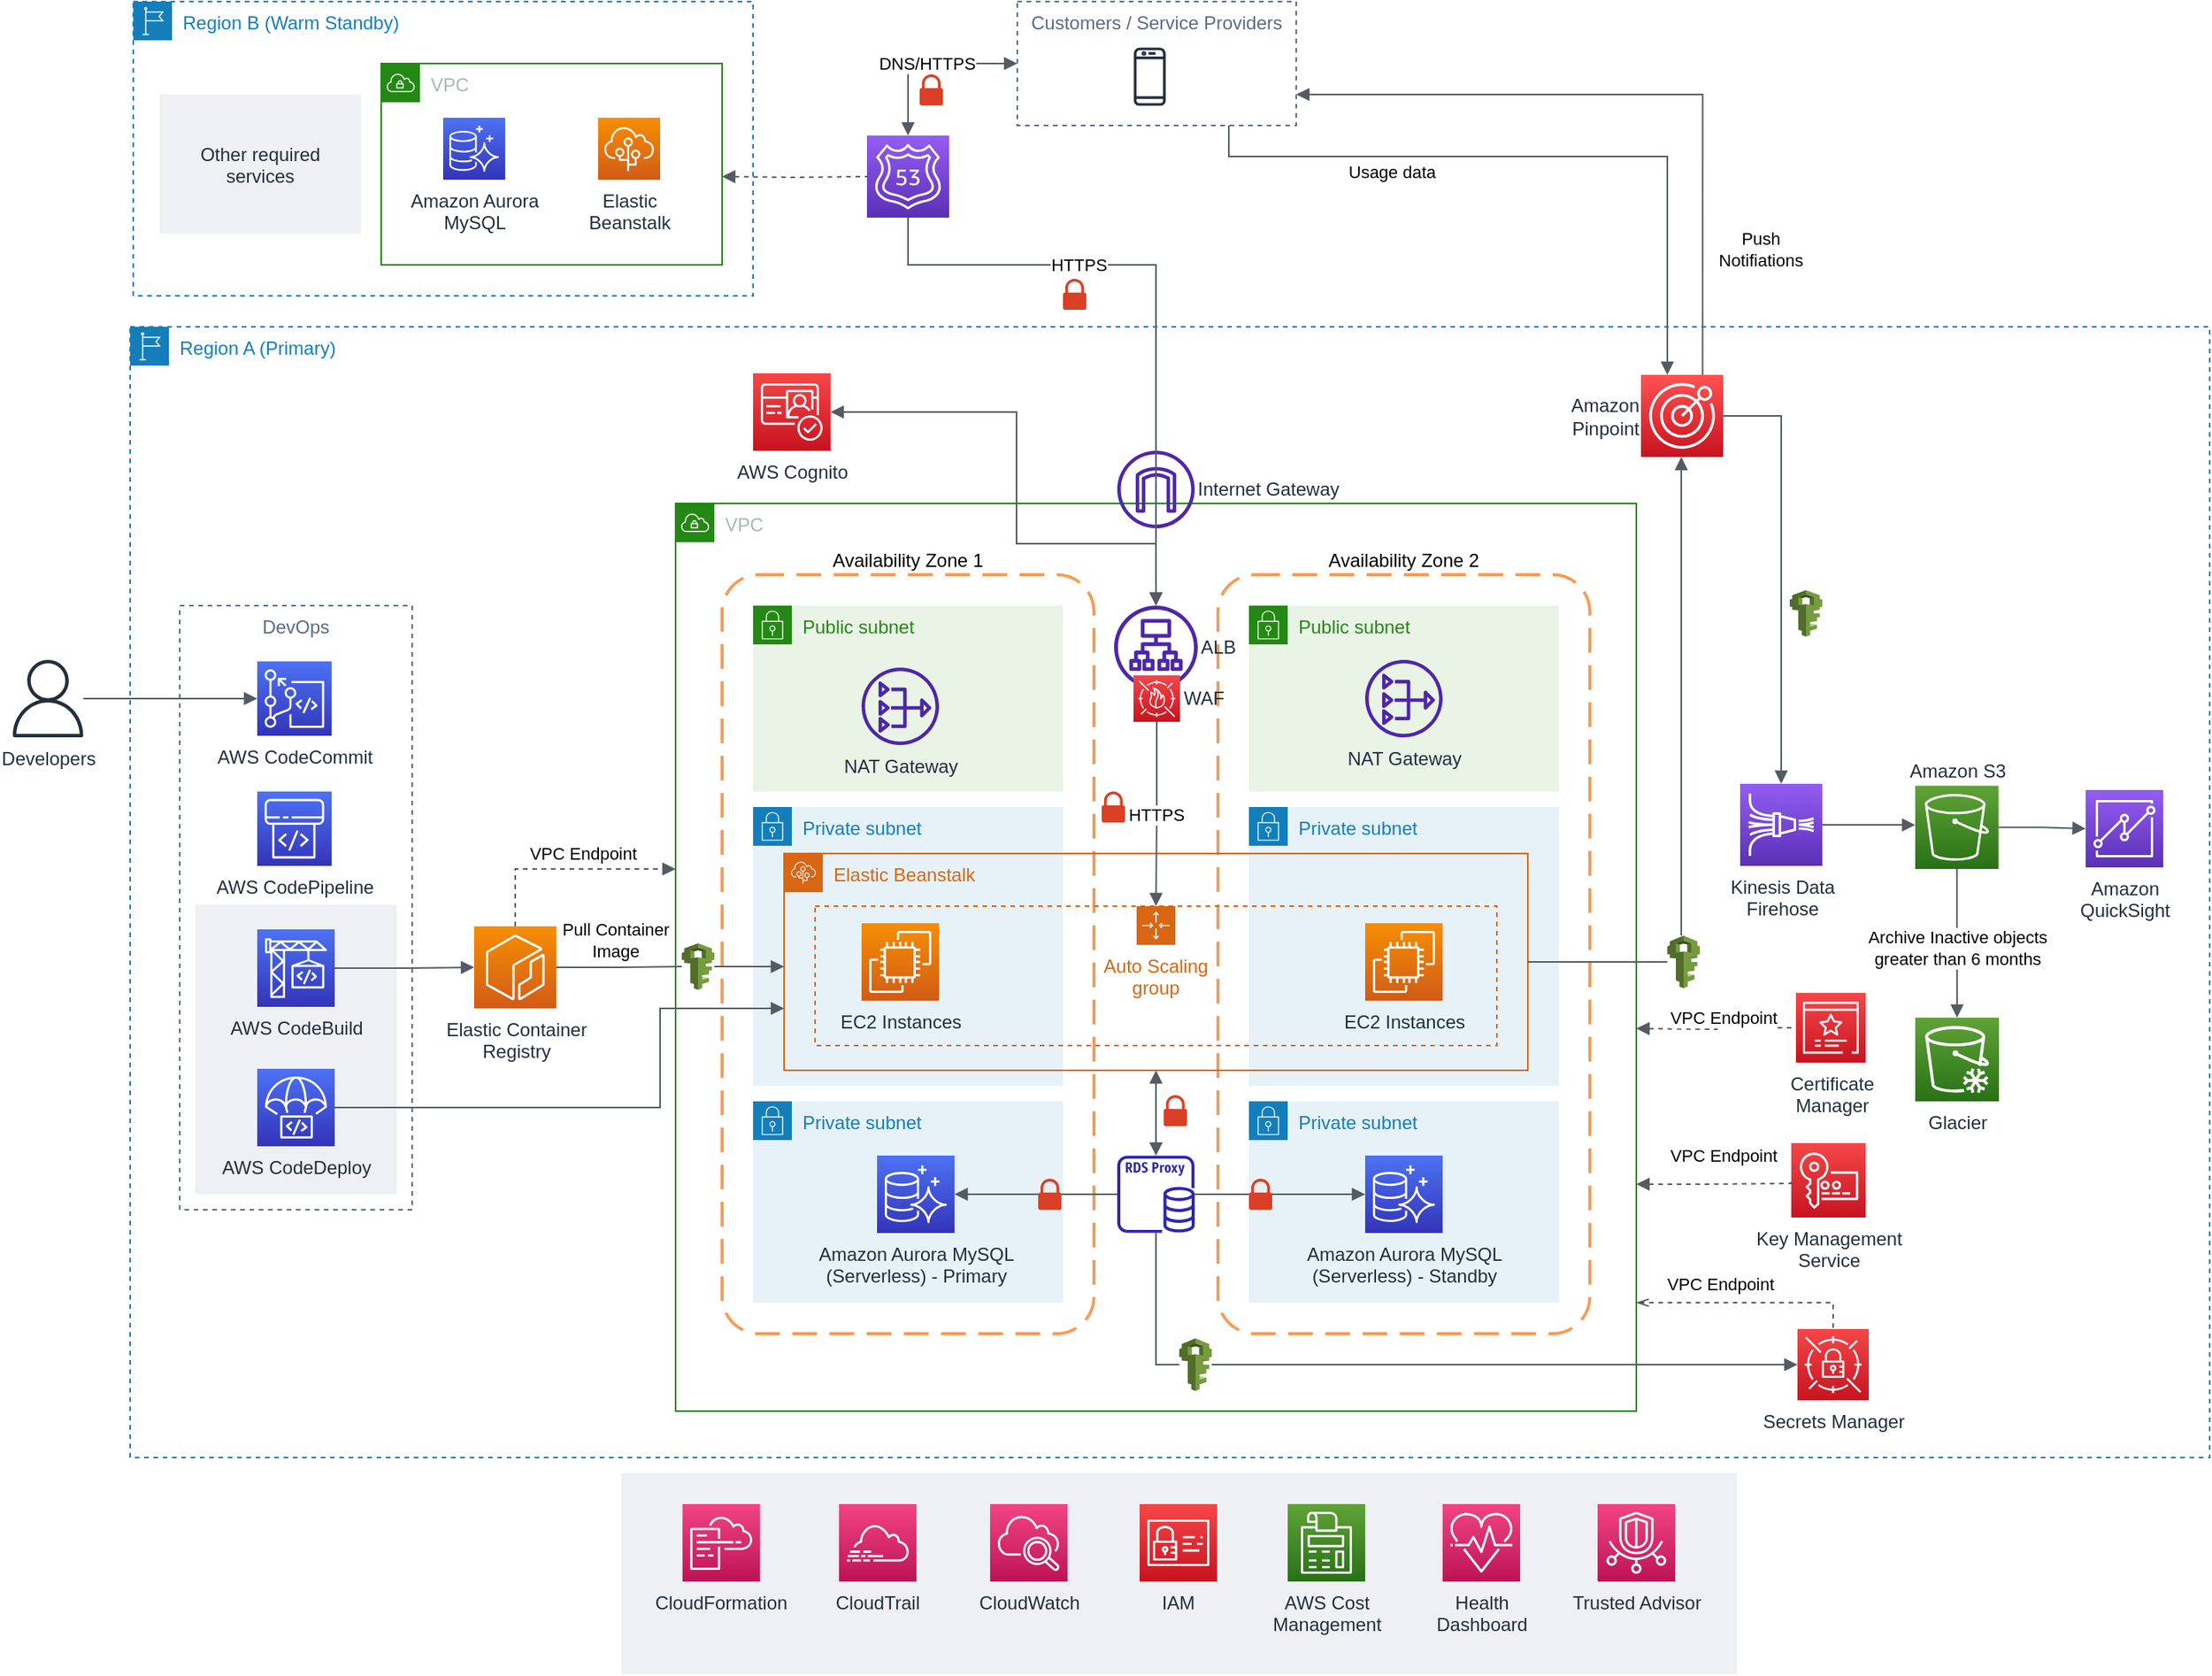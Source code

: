 <mxfile version="21.6.1" type="device" pages="2">
  <diagram id="T66xjOc-ri5lPfgRNoVJ" name="Page-1">
    <mxGraphModel dx="1701" dy="819" grid="1" gridSize="10" guides="1" tooltips="1" connect="1" arrows="1" fold="1" page="1" pageScale="1" pageWidth="850" pageHeight="1100" math="0" shadow="0">
      <root>
        <mxCell id="0" />
        <mxCell id="1" parent="0" />
        <mxCell id="wrbDPeDL_gqvLbRBTW-G-58" value="Private subnet" style="points=[[0,0],[0.25,0],[0.5,0],[0.75,0],[1,0],[1,0.25],[1,0.5],[1,0.75],[1,1],[0.75,1],[0.5,1],[0.25,1],[0,1],[0,0.75],[0,0.5],[0,0.25]];outlineConnect=0;gradientColor=none;html=1;whiteSpace=wrap;fontSize=12;fontStyle=0;container=1;pointerEvents=0;collapsible=0;recursiveResize=0;shape=mxgraph.aws4.group;grIcon=mxgraph.aws4.group_security_group;grStroke=0;strokeColor=#147EBA;fillColor=#E6F2F8;verticalAlign=top;align=left;spacingLeft=30;fontColor=#147EBA;dashed=0;" parent="1" vertex="1">
          <mxGeometry x="1000" y="760" width="200" height="130" as="geometry" />
        </mxCell>
        <mxCell id="wrbDPeDL_gqvLbRBTW-G-61" value="Amazon Aurora MySQL&lt;br&gt;(Serverless) - Primary" style="sketch=0;points=[[0,0,0],[0.25,0,0],[0.5,0,0],[0.75,0,0],[1,0,0],[0,1,0],[0.25,1,0],[0.5,1,0],[0.75,1,0],[1,1,0],[0,0.25,0],[0,0.5,0],[0,0.75,0],[1,0.25,0],[1,0.5,0],[1,0.75,0]];outlineConnect=0;fontColor=#232F3E;gradientColor=#4D72F3;gradientDirection=north;fillColor=#3334B9;strokeColor=#ffffff;dashed=0;verticalLabelPosition=bottom;verticalAlign=top;align=center;html=1;fontSize=12;fontStyle=0;aspect=fixed;shape=mxgraph.aws4.resourceIcon;resIcon=mxgraph.aws4.aurora;" parent="wrbDPeDL_gqvLbRBTW-G-58" vertex="1">
          <mxGeometry x="80" y="35" width="50" height="50" as="geometry" />
        </mxCell>
        <mxCell id="wrbDPeDL_gqvLbRBTW-G-78" value="Availability Zone 1" style="rounded=1;arcSize=10;dashed=1;strokeColor=#F59D56;fillColor=none;gradientColor=none;dashPattern=8 4;strokeWidth=2;labelPosition=center;verticalLabelPosition=top;align=center;verticalAlign=bottom;" parent="1" vertex="1">
          <mxGeometry x="980" y="420" width="240" height="490" as="geometry" />
        </mxCell>
        <mxCell id="wrbDPeDL_gqvLbRBTW-G-204" value="DevOps" style="fillColor=none;strokeColor=#5A6C86;dashed=1;verticalAlign=top;fontStyle=0;fontColor=#5A6C86;" parent="1" vertex="1">
          <mxGeometry x="630" y="440" width="150" height="390" as="geometry" />
        </mxCell>
        <mxCell id="wrbDPeDL_gqvLbRBTW-G-216" value="" style="fillColor=#EFF0F3;strokeColor=none;dashed=0;verticalAlign=top;fontStyle=0;fontColor=#232F3D;" parent="1" vertex="1">
          <mxGeometry x="640" y="633" width="130" height="187" as="geometry" />
        </mxCell>
        <mxCell id="wrbDPeDL_gqvLbRBTW-G-79" value="Availability Zone 2" style="rounded=1;arcSize=10;dashed=1;strokeColor=#F59D56;fillColor=none;gradientColor=none;dashPattern=8 4;strokeWidth=2;labelPosition=center;verticalLabelPosition=top;align=center;verticalAlign=bottom;" parent="1" vertex="1">
          <mxGeometry x="1300" y="420" width="240" height="490" as="geometry" />
        </mxCell>
        <mxCell id="wrbDPeDL_gqvLbRBTW-G-44" value="Public subnet" style="points=[[0,0],[0.25,0],[0.5,0],[0.75,0],[1,0],[1,0.25],[1,0.5],[1,0.75],[1,1],[0.75,1],[0.5,1],[0.25,1],[0,1],[0,0.75],[0,0.5],[0,0.25]];outlineConnect=0;gradientColor=none;html=1;whiteSpace=wrap;fontSize=12;fontStyle=0;container=1;pointerEvents=0;collapsible=0;recursiveResize=0;shape=mxgraph.aws4.group;grIcon=mxgraph.aws4.group_security_group;grStroke=0;strokeColor=#248814;fillColor=#E9F3E6;verticalAlign=top;align=left;spacingLeft=30;fontColor=#248814;dashed=0;" parent="1" vertex="1">
          <mxGeometry x="1000" y="440" width="200" height="120" as="geometry" />
        </mxCell>
        <mxCell id="wrbDPeDL_gqvLbRBTW-G-45" value="NAT Gateway" style="sketch=0;outlineConnect=0;fontColor=#232F3E;gradientColor=none;fillColor=#4D27AA;strokeColor=none;dashed=0;verticalLabelPosition=bottom;verticalAlign=top;align=center;html=1;fontSize=12;fontStyle=0;aspect=fixed;pointerEvents=1;shape=mxgraph.aws4.nat_gateway;" parent="wrbDPeDL_gqvLbRBTW-G-44" vertex="1">
          <mxGeometry x="70" y="40" width="50" height="50" as="geometry" />
        </mxCell>
        <mxCell id="wrbDPeDL_gqvLbRBTW-G-46" value="Public subnet" style="points=[[0,0],[0.25,0],[0.5,0],[0.75,0],[1,0],[1,0.25],[1,0.5],[1,0.75],[1,1],[0.75,1],[0.5,1],[0.25,1],[0,1],[0,0.75],[0,0.5],[0,0.25]];outlineConnect=0;gradientColor=none;html=1;whiteSpace=wrap;fontSize=12;fontStyle=0;container=1;pointerEvents=0;collapsible=0;recursiveResize=0;shape=mxgraph.aws4.group;grIcon=mxgraph.aws4.group_security_group;grStroke=0;strokeColor=#248814;fillColor=#E9F3E6;verticalAlign=top;align=left;spacingLeft=30;fontColor=#248814;dashed=0;" parent="1" vertex="1">
          <mxGeometry x="1320" y="440" width="200" height="120" as="geometry" />
        </mxCell>
        <mxCell id="wrbDPeDL_gqvLbRBTW-G-47" value="NAT Gateway" style="sketch=0;outlineConnect=0;fontColor=#232F3E;gradientColor=none;fillColor=#4D27AA;strokeColor=none;dashed=0;verticalLabelPosition=bottom;verticalAlign=top;align=center;html=1;fontSize=12;fontStyle=0;aspect=fixed;pointerEvents=1;shape=mxgraph.aws4.nat_gateway;" parent="wrbDPeDL_gqvLbRBTW-G-46" vertex="1">
          <mxGeometry x="75" y="35" width="50" height="50" as="geometry" />
        </mxCell>
        <mxCell id="wrbDPeDL_gqvLbRBTW-G-48" value="Private subnet" style="points=[[0,0],[0.25,0],[0.5,0],[0.75,0],[1,0],[1,0.25],[1,0.5],[1,0.75],[1,1],[0.75,1],[0.5,1],[0.25,1],[0,1],[0,0.75],[0,0.5],[0,0.25]];outlineConnect=0;gradientColor=none;html=1;whiteSpace=wrap;fontSize=12;fontStyle=0;container=1;pointerEvents=0;collapsible=0;recursiveResize=0;shape=mxgraph.aws4.group;grIcon=mxgraph.aws4.group_security_group;grStroke=0;strokeColor=#147EBA;fillColor=#E6F2F8;verticalAlign=top;align=left;spacingLeft=30;fontColor=#147EBA;dashed=0;" parent="1" vertex="1">
          <mxGeometry x="1000" y="570" width="200" height="180" as="geometry" />
        </mxCell>
        <mxCell id="wrbDPeDL_gqvLbRBTW-G-50" value="Private subnet" style="points=[[0,0],[0.25,0],[0.5,0],[0.75,0],[1,0],[1,0.25],[1,0.5],[1,0.75],[1,1],[0.75,1],[0.5,1],[0.25,1],[0,1],[0,0.75],[0,0.5],[0,0.25]];outlineConnect=0;gradientColor=none;html=1;whiteSpace=wrap;fontSize=12;fontStyle=0;container=1;pointerEvents=0;collapsible=0;recursiveResize=0;shape=mxgraph.aws4.group;grIcon=mxgraph.aws4.group_security_group;grStroke=0;strokeColor=#147EBA;fillColor=#E6F2F8;verticalAlign=top;align=left;spacingLeft=30;fontColor=#147EBA;dashed=0;" parent="1" vertex="1">
          <mxGeometry x="1320" y="570" width="200" height="180" as="geometry" />
        </mxCell>
        <mxCell id="wrbDPeDL_gqvLbRBTW-G-52" value="Elastic Beanstalk" style="points=[[0,0],[0.25,0],[0.5,0],[0.75,0],[1,0],[1,0.25],[1,0.5],[1,0.75],[1,1],[0.75,1],[0.5,1],[0.25,1],[0,1],[0,0.75],[0,0.5],[0,0.25]];outlineConnect=0;gradientColor=none;html=1;whiteSpace=wrap;fontSize=12;fontStyle=0;container=1;pointerEvents=0;collapsible=0;recursiveResize=0;shape=mxgraph.aws4.group;grIcon=mxgraph.aws4.group_elastic_beanstalk;strokeColor=#D86613;fillColor=none;verticalAlign=top;align=left;spacingLeft=30;fontColor=#D86613;dashed=0;" parent="1" vertex="1">
          <mxGeometry x="1020" y="600" width="480" height="140" as="geometry" />
        </mxCell>
        <mxCell id="wrbDPeDL_gqvLbRBTW-G-53" value="Auto Scaling &lt;br&gt;group" style="points=[[0,0],[0.25,0],[0.5,0],[0.75,0],[1,0],[1,0.25],[1,0.5],[1,0.75],[1,1],[0.75,1],[0.5,1],[0.25,1],[0,1],[0,0.75],[0,0.5],[0,0.25]];outlineConnect=0;gradientColor=none;html=1;whiteSpace=wrap;fontSize=12;fontStyle=0;container=1;pointerEvents=0;collapsible=0;recursiveResize=0;shape=mxgraph.aws4.groupCenter;grIcon=mxgraph.aws4.group_auto_scaling_group;grStroke=1;strokeColor=#D86613;fillColor=none;verticalAlign=top;align=center;fontColor=#D86613;dashed=1;spacingTop=25;" parent="1" vertex="1">
          <mxGeometry x="1040" y="634" width="440" height="90" as="geometry" />
        </mxCell>
        <mxCell id="wrbDPeDL_gqvLbRBTW-G-49" value="EC2 Instances" style="sketch=0;points=[[0,0,0],[0.25,0,0],[0.5,0,0],[0.75,0,0],[1,0,0],[0,1,0],[0.25,1,0],[0.5,1,0],[0.75,1,0],[1,1,0],[0,0.25,0],[0,0.5,0],[0,0.75,0],[1,0.25,0],[1,0.5,0],[1,0.75,0]];outlineConnect=0;fontColor=#232F3E;gradientColor=#F78E04;gradientDirection=north;fillColor=#D05C17;strokeColor=#ffffff;dashed=0;verticalLabelPosition=bottom;verticalAlign=top;align=center;html=1;fontSize=12;fontStyle=0;aspect=fixed;shape=mxgraph.aws4.resourceIcon;resIcon=mxgraph.aws4.ec2;" parent="wrbDPeDL_gqvLbRBTW-G-53" vertex="1">
          <mxGeometry x="30" y="11" width="50" height="50" as="geometry" />
        </mxCell>
        <mxCell id="wrbDPeDL_gqvLbRBTW-G-51" value="EC2 Instances" style="sketch=0;points=[[0,0,0],[0.25,0,0],[0.5,0,0],[0.75,0,0],[1,0,0],[0,1,0],[0.25,1,0],[0.5,1,0],[0.75,1,0],[1,1,0],[0,0.25,0],[0,0.5,0],[0,0.75,0],[1,0.25,0],[1,0.5,0],[1,0.75,0]];outlineConnect=0;fontColor=#232F3E;gradientColor=#F78E04;gradientDirection=north;fillColor=#D05C17;strokeColor=#ffffff;dashed=0;verticalLabelPosition=bottom;verticalAlign=top;align=center;html=1;fontSize=12;fontStyle=0;aspect=fixed;shape=mxgraph.aws4.resourceIcon;resIcon=mxgraph.aws4.ec2;" parent="wrbDPeDL_gqvLbRBTW-G-53" vertex="1">
          <mxGeometry x="355" y="11" width="50" height="50" as="geometry" />
        </mxCell>
        <mxCell id="wrbDPeDL_gqvLbRBTW-G-54" value="ALB" style="sketch=0;outlineConnect=0;fontColor=#232F3E;gradientColor=none;fillColor=#4D27AA;strokeColor=default;dashed=0;verticalLabelPosition=middle;verticalAlign=middle;align=left;html=1;fontSize=12;fontStyle=0;aspect=fixed;pointerEvents=1;shape=mxgraph.aws4.application_load_balancer;fillOpacity=100;labelPosition=right;" parent="1" vertex="1">
          <mxGeometry x="1233" y="440" width="54" height="54" as="geometry" />
        </mxCell>
        <mxCell id="wrbDPeDL_gqvLbRBTW-G-59" value="Private subnet" style="points=[[0,0],[0.25,0],[0.5,0],[0.75,0],[1,0],[1,0.25],[1,0.5],[1,0.75],[1,1],[0.75,1],[0.5,1],[0.25,1],[0,1],[0,0.75],[0,0.5],[0,0.25]];outlineConnect=0;gradientColor=none;html=1;whiteSpace=wrap;fontSize=12;fontStyle=0;container=1;pointerEvents=0;collapsible=0;recursiveResize=0;shape=mxgraph.aws4.group;grIcon=mxgraph.aws4.group_security_group;grStroke=0;strokeColor=#147EBA;fillColor=#E6F2F8;verticalAlign=top;align=left;spacingLeft=30;fontColor=#147EBA;dashed=0;" parent="1" vertex="1">
          <mxGeometry x="1320" y="760" width="200" height="130" as="geometry" />
        </mxCell>
        <mxCell id="wrbDPeDL_gqvLbRBTW-G-60" value="Amazon Aurora MySQL&lt;br&gt;(Serverless) - Standby" style="sketch=0;points=[[0,0,0],[0.25,0,0],[0.5,0,0],[0.75,0,0],[1,0,0],[0,1,0],[0.25,1,0],[0.5,1,0],[0.75,1,0],[1,1,0],[0,0.25,0],[0,0.5,0],[0,0.75,0],[1,0.25,0],[1,0.5,0],[1,0.75,0]];outlineConnect=0;fontColor=#232F3E;gradientColor=#4D72F3;gradientDirection=north;fillColor=#3334B9;strokeColor=#ffffff;dashed=0;verticalLabelPosition=bottom;verticalAlign=top;align=center;html=1;fontSize=12;fontStyle=0;aspect=fixed;shape=mxgraph.aws4.resourceIcon;resIcon=mxgraph.aws4.aurora;" parent="wrbDPeDL_gqvLbRBTW-G-59" vertex="1">
          <mxGeometry x="75" y="35" width="50" height="50" as="geometry" />
        </mxCell>
        <mxCell id="wrbDPeDL_gqvLbRBTW-G-63" value="" style="sketch=0;outlineConnect=0;fontColor=#232F3E;gradientColor=none;fillColor=#2E27AD;strokeColor=none;dashed=0;verticalLabelPosition=bottom;verticalAlign=top;align=center;html=1;fontSize=12;fontStyle=0;aspect=fixed;pointerEvents=1;shape=mxgraph.aws4.rds_proxy;" parent="1" vertex="1">
          <mxGeometry x="1235" y="795" width="50" height="50" as="geometry" />
        </mxCell>
        <mxCell id="wrbDPeDL_gqvLbRBTW-G-64" value="" style="edgeStyle=orthogonalEdgeStyle;html=1;endArrow=none;elbow=vertical;startArrow=none;startFill=1;strokeColor=#545B64;rounded=0;" parent="1" source="wrbDPeDL_gqvLbRBTW-G-73" target="wrbDPeDL_gqvLbRBTW-G-63" edge="1">
          <mxGeometry width="100" relative="1" as="geometry">
            <mxPoint x="1260" y="730" as="sourcePoint" />
            <mxPoint x="1230" y="820" as="targetPoint" />
          </mxGeometry>
        </mxCell>
        <mxCell id="wrbDPeDL_gqvLbRBTW-G-66" value="" style="edgeStyle=orthogonalEdgeStyle;html=1;endArrow=block;elbow=vertical;startArrow=none;endFill=1;strokeColor=#545B64;rounded=0;entryX=0;entryY=0.5;entryDx=0;entryDy=0;entryPerimeter=0;" parent="1" source="wrbDPeDL_gqvLbRBTW-G-70" target="wrbDPeDL_gqvLbRBTW-G-60" edge="1">
          <mxGeometry width="100" relative="1" as="geometry">
            <mxPoint x="1260" y="730" as="sourcePoint" />
            <mxPoint x="1360" y="730" as="targetPoint" />
          </mxGeometry>
        </mxCell>
        <mxCell id="wrbDPeDL_gqvLbRBTW-G-67" value="" style="edgeStyle=orthogonalEdgeStyle;html=1;endArrow=block;elbow=vertical;startArrow=block;startFill=1;endFill=1;strokeColor=#545B64;rounded=0;exitX=0.5;exitY=1;exitDx=0;exitDy=0;" parent="1" source="wrbDPeDL_gqvLbRBTW-G-52" target="wrbDPeDL_gqvLbRBTW-G-63" edge="1">
          <mxGeometry width="100" relative="1" as="geometry">
            <mxPoint x="1260" y="730" as="sourcePoint" />
            <mxPoint x="1360" y="730" as="targetPoint" />
          </mxGeometry>
        </mxCell>
        <mxCell id="wrbDPeDL_gqvLbRBTW-G-70" value="" style="sketch=0;pointerEvents=1;shadow=0;dashed=0;html=1;strokeColor=none;labelPosition=center;verticalLabelPosition=bottom;verticalAlign=top;outlineConnect=0;align=center;shape=mxgraph.office.security.lock_protected;fillColor=#DA4026;" parent="1" vertex="1">
          <mxGeometry x="1320" y="810" width="15" height="20" as="geometry" />
        </mxCell>
        <mxCell id="wrbDPeDL_gqvLbRBTW-G-72" value="" style="edgeStyle=orthogonalEdgeStyle;html=1;endArrow=none;elbow=vertical;startArrow=none;endFill=1;strokeColor=#545B64;rounded=0;entryX=0;entryY=0.5;entryDx=0;entryDy=0;entryPerimeter=0;" parent="1" source="wrbDPeDL_gqvLbRBTW-G-63" target="wrbDPeDL_gqvLbRBTW-G-70" edge="1">
          <mxGeometry width="100" relative="1" as="geometry">
            <mxPoint x="1285" y="820.1" as="sourcePoint" />
            <mxPoint x="1395" y="820" as="targetPoint" />
          </mxGeometry>
        </mxCell>
        <mxCell id="wrbDPeDL_gqvLbRBTW-G-73" value="" style="sketch=0;pointerEvents=1;shadow=0;dashed=0;html=1;strokeColor=none;labelPosition=center;verticalLabelPosition=bottom;verticalAlign=top;outlineConnect=0;align=center;shape=mxgraph.office.security.lock_protected;fillColor=#DA4026;" parent="1" vertex="1">
          <mxGeometry x="1184" y="810" width="15" height="20" as="geometry" />
        </mxCell>
        <mxCell id="wrbDPeDL_gqvLbRBTW-G-74" value="" style="edgeStyle=orthogonalEdgeStyle;html=1;endArrow=none;elbow=vertical;startArrow=block;startFill=1;strokeColor=#545B64;rounded=0;" parent="1" source="wrbDPeDL_gqvLbRBTW-G-61" target="wrbDPeDL_gqvLbRBTW-G-73" edge="1">
          <mxGeometry width="100" relative="1" as="geometry">
            <mxPoint x="1130" y="820" as="sourcePoint" />
            <mxPoint x="1235" y="820.1" as="targetPoint" />
          </mxGeometry>
        </mxCell>
        <mxCell id="wrbDPeDL_gqvLbRBTW-G-75" value="" style="sketch=0;pointerEvents=1;shadow=0;dashed=0;html=1;strokeColor=none;labelPosition=center;verticalLabelPosition=bottom;verticalAlign=top;outlineConnect=0;align=center;shape=mxgraph.office.security.lock_protected;fillColor=#DA4026;" parent="1" vertex="1">
          <mxGeometry x="1265" y="756" width="15" height="20" as="geometry" />
        </mxCell>
        <mxCell id="wrbDPeDL_gqvLbRBTW-G-77" value="Secrets Manager" style="sketch=0;points=[[0,0,0],[0.25,0,0],[0.5,0,0],[0.75,0,0],[1,0,0],[0,1,0],[0.25,1,0],[0.5,1,0],[0.75,1,0],[1,1,0],[0,0.25,0],[0,0.5,0],[0,0.75,0],[1,0.25,0],[1,0.5,0],[1,0.75,0]];outlineConnect=0;fontColor=#232F3E;gradientColor=#F54749;gradientDirection=north;fillColor=#C7131F;strokeColor=#ffffff;dashed=0;verticalLabelPosition=bottom;verticalAlign=top;align=center;html=1;fontSize=12;fontStyle=0;aspect=fixed;shape=mxgraph.aws4.resourceIcon;resIcon=mxgraph.aws4.secrets_manager;" parent="1" vertex="1">
          <mxGeometry x="1674" y="907" width="46" height="46" as="geometry" />
        </mxCell>
        <mxCell id="wrbDPeDL_gqvLbRBTW-G-80" value="VPC" style="points=[[0,0],[0.25,0],[0.5,0],[0.75,0],[1,0],[1,0.25],[1,0.5],[1,0.75],[1,1],[0.75,1],[0.5,1],[0.25,1],[0,1],[0,0.75],[0,0.5],[0,0.25]];outlineConnect=0;gradientColor=none;html=1;whiteSpace=wrap;fontSize=12;fontStyle=0;container=1;pointerEvents=0;collapsible=0;recursiveResize=0;shape=mxgraph.aws4.group;grIcon=mxgraph.aws4.group_vpc;strokeColor=#248814;fillColor=none;verticalAlign=top;align=left;spacingLeft=30;fontColor=#AAB7B8;dashed=0;" parent="1" vertex="1">
          <mxGeometry x="950" y="374" width="620" height="586" as="geometry" />
        </mxCell>
        <mxCell id="wrbDPeDL_gqvLbRBTW-G-201" value="WAF" style="sketch=0;points=[[0,0,0],[0.25,0,0],[0.5,0,0],[0.75,0,0],[1,0,0],[0,1,0],[0.25,1,0],[0.5,1,0],[0.75,1,0],[1,1,0],[0,0.25,0],[0,0.5,0],[0,0.75,0],[1,0.25,0],[1,0.5,0],[1,0.75,0]];outlineConnect=0;fontColor=#232F3E;gradientColor=#F54749;gradientDirection=north;fillColor=#C7131F;strokeColor=#ffffff;dashed=0;verticalLabelPosition=middle;verticalAlign=middle;align=left;html=1;fontSize=12;fontStyle=0;aspect=fixed;shape=mxgraph.aws4.resourceIcon;resIcon=mxgraph.aws4.waf;labelPosition=right;" parent="wrbDPeDL_gqvLbRBTW-G-80" vertex="1">
          <mxGeometry x="295.5" y="111" width="30" height="30" as="geometry" />
        </mxCell>
        <mxCell id="wrbDPeDL_gqvLbRBTW-G-203" value="" style="sketch=0;pointerEvents=1;shadow=0;dashed=0;html=1;strokeColor=none;labelPosition=center;verticalLabelPosition=bottom;verticalAlign=top;outlineConnect=0;align=center;shape=mxgraph.office.security.lock_protected;fillColor=#DA4026;" parent="wrbDPeDL_gqvLbRBTW-G-80" vertex="1">
          <mxGeometry x="275" y="186" width="15" height="20" as="geometry" />
        </mxCell>
        <mxCell id="wrbDPeDL_gqvLbRBTW-G-82" value="" style="edgeStyle=orthogonalEdgeStyle;html=1;endArrow=block;elbow=vertical;startArrow=none;endFill=1;strokeColor=#545B64;rounded=0;entryX=0;entryY=0.5;entryDx=0;entryDy=0;entryPerimeter=0;" parent="1" source="wrbDPeDL_gqvLbRBTW-G-83" target="wrbDPeDL_gqvLbRBTW-G-77" edge="1">
          <mxGeometry width="100" relative="1" as="geometry">
            <mxPoint x="1240" y="610" as="sourcePoint" />
            <mxPoint x="1600" y="960" as="targetPoint" />
            <Array as="points">
              <mxPoint x="1640" y="930" />
            </Array>
          </mxGeometry>
        </mxCell>
        <mxCell id="wrbDPeDL_gqvLbRBTW-G-83" value="" style="outlineConnect=0;dashed=0;verticalLabelPosition=bottom;verticalAlign=top;align=center;html=1;shape=mxgraph.aws3.iam;fillColor=#759C3E;gradientColor=none;strokeColor=default;" parent="1" vertex="1">
          <mxGeometry x="1275" y="913" width="21" height="34" as="geometry" />
        </mxCell>
        <mxCell id="wrbDPeDL_gqvLbRBTW-G-84" value="" style="edgeStyle=orthogonalEdgeStyle;html=1;endArrow=none;elbow=vertical;startArrow=none;endFill=1;strokeColor=#545B64;rounded=0;entryX=0;entryY=0.5;entryDx=0;entryDy=0;entryPerimeter=0;" parent="1" source="wrbDPeDL_gqvLbRBTW-G-63" target="wrbDPeDL_gqvLbRBTW-G-83" edge="1">
          <mxGeometry width="100" relative="1" as="geometry">
            <mxPoint x="1260" y="844.937" as="sourcePoint" />
            <mxPoint x="1660" y="920" as="targetPoint" />
            <Array as="points">
              <mxPoint x="1260" y="930" />
              <mxPoint x="1271" y="930" />
            </Array>
          </mxGeometry>
        </mxCell>
        <mxCell id="wrbDPeDL_gqvLbRBTW-G-85" value="" style="edgeStyle=orthogonalEdgeStyle;html=1;endArrow=none;elbow=vertical;startArrow=openThin;startFill=0;strokeColor=#545B64;rounded=0;entryX=0.5;entryY=0;entryDx=0;entryDy=0;entryPerimeter=0;dashed=1;" parent="1" source="wrbDPeDL_gqvLbRBTW-G-80" target="wrbDPeDL_gqvLbRBTW-G-77" edge="1">
          <mxGeometry width="100" relative="1" as="geometry">
            <mxPoint x="1330" y="780" as="sourcePoint" />
            <mxPoint x="1430" y="780" as="targetPoint" />
            <Array as="points">
              <mxPoint x="1697" y="890" />
            </Array>
          </mxGeometry>
        </mxCell>
        <mxCell id="wrbDPeDL_gqvLbRBTW-G-86" value="VPC Endpoint" style="edgeLabel;html=1;align=center;verticalAlign=middle;resizable=0;points=[];" parent="wrbDPeDL_gqvLbRBTW-G-85" vertex="1" connectable="0">
          <mxGeometry x="0.098" y="-1" relative="1" as="geometry">
            <mxPoint x="-25" y="-13" as="offset" />
          </mxGeometry>
        </mxCell>
        <mxCell id="wrbDPeDL_gqvLbRBTW-G-87" value="Internet Gateway" style="sketch=0;outlineConnect=0;fontColor=#232F3E;gradientColor=none;fillColor=#4D27AA;strokeColor=none;dashed=0;verticalLabelPosition=middle;verticalAlign=middle;align=left;html=1;fontSize=12;fontStyle=0;aspect=fixed;pointerEvents=1;shape=mxgraph.aws4.internet_gateway;labelPosition=right;" parent="1" vertex="1">
          <mxGeometry x="1235" y="340" width="50" height="50" as="geometry" />
        </mxCell>
        <mxCell id="wrbDPeDL_gqvLbRBTW-G-88" value="" style="sketch=0;points=[[0,0,0],[0.25,0,0],[0.5,0,0],[0.75,0,0],[1,0,0],[0,1,0],[0.25,1,0],[0.5,1,0],[0.75,1,0],[1,1,0],[0,0.25,0],[0,0.5,0],[0,0.75,0],[1,0.25,0],[1,0.5,0],[1,0.75,0]];outlineConnect=0;fontColor=#232F3E;gradientColor=#945DF2;gradientDirection=north;fillColor=#5A30B5;strokeColor=#ffffff;dashed=0;verticalLabelPosition=bottom;verticalAlign=top;align=center;html=1;fontSize=12;fontStyle=0;aspect=fixed;shape=mxgraph.aws4.resourceIcon;resIcon=mxgraph.aws4.route_53;" parent="1" vertex="1">
          <mxGeometry x="1073.5" y="136.5" width="53" height="53" as="geometry" />
        </mxCell>
        <mxCell id="wrbDPeDL_gqvLbRBTW-G-89" value="HTTPS" style="edgeStyle=orthogonalEdgeStyle;html=1;endArrow=none;elbow=vertical;startArrow=block;startFill=1;strokeColor=#545B64;rounded=0;entryX=0.5;entryY=1;entryDx=0;entryDy=0;entryPerimeter=0;" parent="1" source="wrbDPeDL_gqvLbRBTW-G-54" target="wrbDPeDL_gqvLbRBTW-G-88" edge="1">
          <mxGeometry x="0.315" width="100" relative="1" as="geometry">
            <mxPoint x="1330" y="470" as="sourcePoint" />
            <mxPoint x="1100" y="230" as="targetPoint" />
            <Array as="points">
              <mxPoint x="1260" y="220" />
              <mxPoint x="1100" y="220" />
            </Array>
            <mxPoint as="offset" />
          </mxGeometry>
        </mxCell>
        <mxCell id="wrbDPeDL_gqvLbRBTW-G-90" value="" style="sketch=0;pointerEvents=1;shadow=0;dashed=0;html=1;strokeColor=none;labelPosition=center;verticalLabelPosition=bottom;verticalAlign=top;outlineConnect=0;align=center;shape=mxgraph.office.security.lock_protected;fillColor=#DA4026;" parent="1" vertex="1">
          <mxGeometry x="1200" y="229" width="15" height="20" as="geometry" />
        </mxCell>
        <mxCell id="wrbDPeDL_gqvLbRBTW-G-92" value="DNS/HTTPS" style="edgeStyle=orthogonalEdgeStyle;html=1;endArrow=block;elbow=vertical;startArrow=block;startFill=1;endFill=1;strokeColor=#545B64;rounded=0;entryX=0.5;entryY=0;entryDx=0;entryDy=0;entryPerimeter=0;exitX=0;exitY=0.5;exitDx=0;exitDy=0;" parent="1" source="wrbDPeDL_gqvLbRBTW-G-239" target="wrbDPeDL_gqvLbRBTW-G-88" edge="1">
          <mxGeometry width="100" relative="1" as="geometry">
            <mxPoint x="1260.095" y="135" as="sourcePoint" />
            <mxPoint x="1430" y="255" as="targetPoint" />
          </mxGeometry>
        </mxCell>
        <mxCell id="wrbDPeDL_gqvLbRBTW-G-93" value="" style="sketch=0;pointerEvents=1;shadow=0;dashed=0;html=1;strokeColor=none;labelPosition=center;verticalLabelPosition=bottom;verticalAlign=top;outlineConnect=0;align=center;shape=mxgraph.office.security.lock_protected;fillColor=#DA4026;" parent="1" vertex="1">
          <mxGeometry x="1107.5" y="97" width="15" height="20" as="geometry" />
        </mxCell>
        <mxCell id="wrbDPeDL_gqvLbRBTW-G-96" value="AWS Cognito" style="sketch=0;points=[[0,0,0],[0.25,0,0],[0.5,0,0],[0.75,0,0],[1,0,0],[0,1,0],[0.25,1,0],[0.5,1,0],[0.75,1,0],[1,1,0],[0,0.25,0],[0,0.5,0],[0,0.75,0],[1,0.25,0],[1,0.5,0],[1,0.75,0]];outlineConnect=0;fontColor=#232F3E;gradientColor=#F54749;gradientDirection=north;fillColor=#C7131F;strokeColor=#ffffff;dashed=0;verticalLabelPosition=bottom;verticalAlign=top;align=center;html=1;fontSize=12;fontStyle=0;aspect=fixed;shape=mxgraph.aws4.resourceIcon;resIcon=mxgraph.aws4.cognito;" parent="1" vertex="1">
          <mxGeometry x="1000" y="290" width="50" height="50" as="geometry" />
        </mxCell>
        <mxCell id="wrbDPeDL_gqvLbRBTW-G-99" value="" style="edgeStyle=orthogonalEdgeStyle;html=1;endArrow=block;elbow=vertical;startArrow=block;endFill=1;strokeColor=#545B64;rounded=0;exitX=1;exitY=0.5;exitDx=0;exitDy=0;exitPerimeter=0;startFill=1;" parent="1" source="wrbDPeDL_gqvLbRBTW-G-96" target="wrbDPeDL_gqvLbRBTW-G-54" edge="1">
          <mxGeometry width="100" relative="1" as="geometry">
            <mxPoint x="1330" y="290" as="sourcePoint" />
            <mxPoint x="1430" y="290" as="targetPoint" />
            <Array as="points">
              <mxPoint x="1170" y="315" />
              <mxPoint x="1170" y="400" />
              <mxPoint x="1260" y="400" />
            </Array>
          </mxGeometry>
        </mxCell>
        <mxCell id="wrbDPeDL_gqvLbRBTW-G-100" value="Amazon &lt;br&gt;Pinpoint" style="sketch=0;points=[[0,0,0],[0.25,0,0],[0.5,0,0],[0.75,0,0],[1,0,0],[0,1,0],[0.25,1,0],[0.5,1,0],[0.75,1,0],[1,1,0],[0,0.25,0],[0,0.5,0],[0,0.75,0],[1,0.25,0],[1,0.5,0],[1,0.75,0]];outlineConnect=0;fontColor=#232F3E;gradientColor=#FF5252;gradientDirection=north;fillColor=#C7131F;strokeColor=#ffffff;dashed=0;verticalLabelPosition=middle;verticalAlign=middle;align=right;html=1;fontSize=12;fontStyle=0;aspect=fixed;shape=mxgraph.aws4.resourceIcon;resIcon=mxgraph.aws4.pinpoint;labelPosition=left;" parent="1" vertex="1">
          <mxGeometry x="1573" y="291" width="53" height="53" as="geometry" />
        </mxCell>
        <mxCell id="wrbDPeDL_gqvLbRBTW-G-101" value="" style="edgeStyle=orthogonalEdgeStyle;html=1;endArrow=block;elbow=vertical;startArrow=none;endFill=1;strokeColor=#545B64;rounded=0;" parent="1" target="wrbDPeDL_gqvLbRBTW-G-100" edge="1">
          <mxGeometry width="100" relative="1" as="geometry">
            <mxPoint x="1307.048" y="130" as="sourcePoint" />
            <mxPoint x="1340" y="390" as="targetPoint" />
            <Array as="points">
              <mxPoint x="1590" y="150" />
            </Array>
          </mxGeometry>
        </mxCell>
        <mxCell id="wrbDPeDL_gqvLbRBTW-G-103" value="Usage data" style="edgeLabel;html=1;align=center;verticalAlign=middle;resizable=0;points=[];" parent="wrbDPeDL_gqvLbRBTW-G-101" vertex="1" connectable="0">
          <mxGeometry x="-0.286" relative="1" as="geometry">
            <mxPoint x="-34" y="10" as="offset" />
          </mxGeometry>
        </mxCell>
        <mxCell id="wrbDPeDL_gqvLbRBTW-G-102" value="" style="edgeStyle=orthogonalEdgeStyle;html=1;endArrow=none;elbow=vertical;startArrow=block;startFill=1;strokeColor=#545B64;rounded=0;entryX=0.75;entryY=0;entryDx=0;entryDy=0;entryPerimeter=0;exitX=1;exitY=0.75;exitDx=0;exitDy=0;" parent="1" source="wrbDPeDL_gqvLbRBTW-G-239" target="wrbDPeDL_gqvLbRBTW-G-100" edge="1">
          <mxGeometry width="100" relative="1" as="geometry">
            <mxPoint x="1320" y="110" as="sourcePoint" />
            <mxPoint x="1790" y="580" as="targetPoint" />
            <Array as="points">
              <mxPoint x="1613" y="110" />
            </Array>
          </mxGeometry>
        </mxCell>
        <mxCell id="wrbDPeDL_gqvLbRBTW-G-104" value="Push &lt;br&gt;Notifiations" style="edgeLabel;html=1;align=center;verticalAlign=middle;resizable=0;points=[];" parent="wrbDPeDL_gqvLbRBTW-G-102" vertex="1" connectable="0">
          <mxGeometry x="0.324" y="1" relative="1" as="geometry">
            <mxPoint x="36" y="69" as="offset" />
          </mxGeometry>
        </mxCell>
        <mxCell id="wrbDPeDL_gqvLbRBTW-G-105" value="Kinesis Data&lt;br&gt;Firehose" style="sketch=0;points=[[0,0,0],[0.25,0,0],[0.5,0,0],[0.75,0,0],[1,0,0],[0,1,0],[0.25,1,0],[0.5,1,0],[0.75,1,0],[1,1,0],[0,0.25,0],[0,0.5,0],[0,0.75,0],[1,0.25,0],[1,0.5,0],[1,0.75,0]];outlineConnect=0;fontColor=#232F3E;gradientColor=#945DF2;gradientDirection=north;fillColor=#5A30B5;strokeColor=#ffffff;dashed=0;verticalLabelPosition=bottom;verticalAlign=top;align=center;html=1;fontSize=12;fontStyle=0;aspect=fixed;shape=mxgraph.aws4.resourceIcon;resIcon=mxgraph.aws4.kinesis_data_firehose;" parent="1" vertex="1">
          <mxGeometry x="1637" y="555" width="53" height="53" as="geometry" />
        </mxCell>
        <mxCell id="wrbDPeDL_gqvLbRBTW-G-107" value="" style="edgeStyle=orthogonalEdgeStyle;html=1;endArrow=block;elbow=vertical;startArrow=none;endFill=1;strokeColor=#545B64;rounded=0;" parent="1" source="wrbDPeDL_gqvLbRBTW-G-109" target="wrbDPeDL_gqvLbRBTW-G-100" edge="1">
          <mxGeometry width="100" relative="1" as="geometry">
            <mxPoint x="1490" y="510" as="sourcePoint" />
            <mxPoint x="1590" y="510" as="targetPoint" />
            <Array as="points">
              <mxPoint x="1599" y="580" />
              <mxPoint x="1599" y="580" />
            </Array>
          </mxGeometry>
        </mxCell>
        <mxCell id="wrbDPeDL_gqvLbRBTW-G-108" value="" style="edgeStyle=orthogonalEdgeStyle;html=1;endArrow=block;elbow=vertical;startArrow=none;endFill=1;strokeColor=#545B64;rounded=0;exitX=1;exitY=0.5;exitDx=0;exitDy=0;exitPerimeter=0;entryX=0.5;entryY=0;entryDx=0;entryDy=0;entryPerimeter=0;" parent="1" source="wrbDPeDL_gqvLbRBTW-G-100" target="wrbDPeDL_gqvLbRBTW-G-105" edge="1">
          <mxGeometry width="100" relative="1" as="geometry">
            <mxPoint x="1625" y="332.5" as="sourcePoint" />
            <mxPoint x="1589" y="500" as="targetPoint" />
          </mxGeometry>
        </mxCell>
        <mxCell id="wrbDPeDL_gqvLbRBTW-G-109" value="" style="outlineConnect=0;dashed=0;verticalLabelPosition=bottom;verticalAlign=top;align=center;html=1;shape=mxgraph.aws3.iam;fillColor=#759C3E;gradientColor=none;strokeColor=default;" parent="1" vertex="1">
          <mxGeometry x="1590" y="653" width="21" height="34" as="geometry" />
        </mxCell>
        <mxCell id="wrbDPeDL_gqvLbRBTW-G-110" value="" style="edgeStyle=orthogonalEdgeStyle;html=1;endArrow=none;elbow=vertical;startArrow=none;endFill=1;strokeColor=#545B64;rounded=0;" parent="1" source="wrbDPeDL_gqvLbRBTW-G-52" target="wrbDPeDL_gqvLbRBTW-G-109" edge="1">
          <mxGeometry width="100" relative="1" as="geometry">
            <mxPoint x="1500.0" y="670.048" as="sourcePoint" />
            <mxPoint x="1670.476" y="341" as="targetPoint" />
          </mxGeometry>
        </mxCell>
        <mxCell id="wrbDPeDL_gqvLbRBTW-G-111" value="" style="outlineConnect=0;dashed=0;verticalLabelPosition=bottom;verticalAlign=top;align=center;html=1;shape=mxgraph.aws3.iam;fillColor=#759C3E;gradientColor=none;strokeColor=default;" parent="1" vertex="1">
          <mxGeometry x="1669" y="430" width="21" height="30" as="geometry" />
        </mxCell>
        <mxCell id="wrbDPeDL_gqvLbRBTW-G-185" value="" style="edgeStyle=orthogonalEdgeStyle;html=1;endArrow=block;elbow=vertical;startArrow=none;endFill=1;strokeColor=#545B64;rounded=0;exitX=1;exitY=0.5;exitDx=0;exitDy=0;exitPerimeter=0;" parent="1" source="wrbDPeDL_gqvLbRBTW-G-105" edge="1">
          <mxGeometry width="100" relative="1" as="geometry">
            <mxPoint x="1430" y="690" as="sourcePoint" />
            <mxPoint x="1750.003" y="581.571" as="targetPoint" />
          </mxGeometry>
        </mxCell>
        <mxCell id="wrbDPeDL_gqvLbRBTW-G-186" value="Amazon &lt;br&gt;QuickSight" style="sketch=0;points=[[0,0,0],[0.25,0,0],[0.5,0,0],[0.75,0,0],[1,0,0],[0,1,0],[0.25,1,0],[0.5,1,0],[0.75,1,0],[1,1,0],[0,0.25,0],[0,0.5,0],[0,0.75,0],[1,0.25,0],[1,0.5,0],[1,0.75,0]];outlineConnect=0;fontColor=#232F3E;gradientColor=#945DF2;gradientDirection=north;fillColor=#5A30B5;strokeColor=#ffffff;dashed=0;verticalLabelPosition=bottom;verticalAlign=top;align=center;html=1;fontSize=12;fontStyle=0;aspect=fixed;shape=mxgraph.aws4.resourceIcon;resIcon=mxgraph.aws4.quicksight;" parent="1" vertex="1">
          <mxGeometry x="1860" y="559" width="50" height="50" as="geometry" />
        </mxCell>
        <mxCell id="wrbDPeDL_gqvLbRBTW-G-188" value="Glacier" style="sketch=0;points=[[0,0,0],[0.25,0,0],[0.5,0,0],[0.75,0,0],[1,0,0],[0,1,0],[0.25,1,0],[0.5,1,0],[0.75,1,0],[1,1,0],[0,0.25,0],[0,0.5,0],[0,0.75,0],[1,0.25,0],[1,0.5,0],[1,0.75,0]];outlineConnect=0;fontColor=#232F3E;gradientColor=#60A337;gradientDirection=north;fillColor=#277116;strokeColor=#ffffff;dashed=0;verticalLabelPosition=bottom;verticalAlign=top;align=center;html=1;fontSize=12;fontStyle=0;aspect=fixed;shape=mxgraph.aws4.resourceIcon;resIcon=mxgraph.aws4.glacier;" parent="1" vertex="1">
          <mxGeometry x="1750" y="706" width="54" height="54" as="geometry" />
        </mxCell>
        <mxCell id="wrbDPeDL_gqvLbRBTW-G-189" value="Amazon S3" style="sketch=0;points=[[0,0,0],[0.25,0,0],[0.5,0,0],[0.75,0,0],[1,0,0],[0,1,0],[0.25,1,0],[0.5,1,0],[0.75,1,0],[1,1,0],[0,0.25,0],[0,0.5,0],[0,0.75,0],[1,0.25,0],[1,0.5,0],[1,0.75,0]];outlineConnect=0;fontColor=#232F3E;gradientColor=#60A337;gradientDirection=north;fillColor=#277116;strokeColor=#ffffff;dashed=0;verticalLabelPosition=top;verticalAlign=bottom;align=center;html=1;fontSize=12;fontStyle=0;aspect=fixed;shape=mxgraph.aws4.resourceIcon;resIcon=mxgraph.aws4.s3;labelPosition=center;" parent="1" vertex="1">
          <mxGeometry x="1750" y="556.25" width="53.75" height="53.75" as="geometry" />
        </mxCell>
        <mxCell id="wrbDPeDL_gqvLbRBTW-G-190" value="" style="edgeStyle=orthogonalEdgeStyle;html=1;endArrow=block;elbow=vertical;startArrow=none;endFill=1;strokeColor=#545B64;rounded=0;exitX=1;exitY=0.5;exitDx=0;exitDy=0;exitPerimeter=0;entryX=0;entryY=0.5;entryDx=0;entryDy=0;entryPerimeter=0;" parent="1" source="wrbDPeDL_gqvLbRBTW-G-189" target="wrbDPeDL_gqvLbRBTW-G-186" edge="1">
          <mxGeometry width="100" relative="1" as="geometry">
            <mxPoint x="1430" y="640" as="sourcePoint" />
            <mxPoint x="1530" y="640" as="targetPoint" />
          </mxGeometry>
        </mxCell>
        <mxCell id="wrbDPeDL_gqvLbRBTW-G-191" value="" style="edgeStyle=orthogonalEdgeStyle;html=1;endArrow=block;elbow=vertical;startArrow=none;endFill=1;strokeColor=#545B64;rounded=0;entryX=0.5;entryY=0;entryDx=0;entryDy=0;entryPerimeter=0;exitX=0.5;exitY=1;exitDx=0;exitDy=0;exitPerimeter=0;" parent="1" source="wrbDPeDL_gqvLbRBTW-G-189" target="wrbDPeDL_gqvLbRBTW-G-188" edge="1">
          <mxGeometry width="100" relative="1" as="geometry">
            <mxPoint x="1430" y="640" as="sourcePoint" />
            <mxPoint x="1530" y="640" as="targetPoint" />
          </mxGeometry>
        </mxCell>
        <mxCell id="wrbDPeDL_gqvLbRBTW-G-192" value="Archive Inactive objects&lt;br&gt;greater than 6 months" style="edgeLabel;html=1;align=center;verticalAlign=middle;resizable=0;points=[];" parent="wrbDPeDL_gqvLbRBTW-G-191" vertex="1" connectable="0">
          <mxGeometry x="-0.258" y="-2" relative="1" as="geometry">
            <mxPoint x="2" y="15" as="offset" />
          </mxGeometry>
        </mxCell>
        <mxCell id="wrbDPeDL_gqvLbRBTW-G-202" value="HTTPS" style="edgeStyle=orthogonalEdgeStyle;html=1;endArrow=block;elbow=vertical;startArrow=none;endFill=1;strokeColor=#545B64;rounded=0;exitX=0.5;exitY=1;exitDx=0;exitDy=0;exitPerimeter=0;entryX=0.5;entryY=0;entryDx=0;entryDy=0;" parent="1" source="wrbDPeDL_gqvLbRBTW-G-201" target="wrbDPeDL_gqvLbRBTW-G-53" edge="1">
          <mxGeometry width="100" relative="1" as="geometry">
            <mxPoint x="1260" y="650" as="sourcePoint" />
            <mxPoint x="1360" y="650" as="targetPoint" />
          </mxGeometry>
        </mxCell>
        <mxCell id="wrbDPeDL_gqvLbRBTW-G-205" value="Elastic Container &lt;br&gt;Registry" style="sketch=0;points=[[0,0,0],[0.25,0,0],[0.5,0,0],[0.75,0,0],[1,0,0],[0,1,0],[0.25,1,0],[0.5,1,0],[0.75,1,0],[1,1,0],[0,0.25,0],[0,0.5,0],[0,0.75,0],[1,0.25,0],[1,0.5,0],[1,0.75,0]];outlineConnect=0;fontColor=#232F3E;gradientColor=#F78E04;gradientDirection=north;fillColor=#D05C17;strokeColor=#ffffff;dashed=0;verticalLabelPosition=bottom;verticalAlign=top;align=center;html=1;fontSize=12;fontStyle=0;aspect=fixed;shape=mxgraph.aws4.resourceIcon;resIcon=mxgraph.aws4.ecr;" parent="1" vertex="1">
          <mxGeometry x="820" y="647" width="53" height="53" as="geometry" />
        </mxCell>
        <mxCell id="wrbDPeDL_gqvLbRBTW-G-206" value="" style="edgeStyle=orthogonalEdgeStyle;html=1;endArrow=block;elbow=vertical;startArrow=none;endFill=1;strokeColor=#545B64;rounded=0;exitX=1;exitY=0.5;exitDx=0;exitDy=0;exitPerimeter=0;" parent="1" source="qA2n9UPBs2cmFuUDKbMC-14" edge="1">
          <mxGeometry width="100" relative="1" as="geometry">
            <mxPoint x="1270" y="650" as="sourcePoint" />
            <mxPoint x="1020" y="673" as="targetPoint" />
          </mxGeometry>
        </mxCell>
        <mxCell id="wrbDPeDL_gqvLbRBTW-G-208" value="" style="edgeStyle=orthogonalEdgeStyle;html=1;endArrow=block;elbow=vertical;startArrow=none;endFill=1;strokeColor=#545B64;rounded=0;exitX=0.5;exitY=0;exitDx=0;exitDy=0;exitPerimeter=0;dashed=1;" parent="1" source="wrbDPeDL_gqvLbRBTW-G-205" edge="1">
          <mxGeometry width="100" relative="1" as="geometry">
            <mxPoint x="1270" y="650" as="sourcePoint" />
            <mxPoint x="950" y="610" as="targetPoint" />
            <Array as="points">
              <mxPoint x="846" y="610" />
              <mxPoint x="950" y="610" />
            </Array>
          </mxGeometry>
        </mxCell>
        <mxCell id="wrbDPeDL_gqvLbRBTW-G-209" value="VPC Endpoint" style="edgeLabel;html=1;align=center;verticalAlign=middle;resizable=0;points=[];" parent="1" vertex="1" connectable="0">
          <mxGeometry x="890.001" y="599.998" as="geometry" />
        </mxCell>
        <mxCell id="wrbDPeDL_gqvLbRBTW-G-210" value="AWS CodeCommit" style="sketch=0;points=[[0,0,0],[0.25,0,0],[0.5,0,0],[0.75,0,0],[1,0,0],[0,1,0],[0.25,1,0],[0.5,1,0],[0.75,1,0],[1,1,0],[0,0.25,0],[0,0.5,0],[0,0.75,0],[1,0.25,0],[1,0.5,0],[1,0.75,0]];outlineConnect=0;fontColor=#232F3E;gradientColor=#4D72F3;gradientDirection=north;fillColor=#3334B9;strokeColor=#ffffff;dashed=0;verticalLabelPosition=bottom;verticalAlign=top;align=center;html=1;fontSize=12;fontStyle=0;aspect=fixed;shape=mxgraph.aws4.resourceIcon;resIcon=mxgraph.aws4.codecommit;" parent="1" vertex="1">
          <mxGeometry x="680" y="476" width="48" height="48" as="geometry" />
        </mxCell>
        <mxCell id="wrbDPeDL_gqvLbRBTW-G-211" value="AWS CodePipeline" style="sketch=0;points=[[0,0,0],[0.25,0,0],[0.5,0,0],[0.75,0,0],[1,0,0],[0,1,0],[0.25,1,0],[0.5,1,0],[0.75,1,0],[1,1,0],[0,0.25,0],[0,0.5,0],[0,0.75,0],[1,0.25,0],[1,0.5,0],[1,0.75,0]];outlineConnect=0;fontColor=#232F3E;gradientColor=#4D72F3;gradientDirection=north;fillColor=#3334B9;strokeColor=#ffffff;dashed=0;verticalLabelPosition=bottom;verticalAlign=top;align=center;html=1;fontSize=12;fontStyle=0;aspect=fixed;shape=mxgraph.aws4.resourceIcon;resIcon=mxgraph.aws4.codepipeline;" parent="1" vertex="1">
          <mxGeometry x="680" y="560" width="48" height="48" as="geometry" />
        </mxCell>
        <mxCell id="wrbDPeDL_gqvLbRBTW-G-212" value="AWS CodeBuild" style="sketch=0;points=[[0,0,0],[0.25,0,0],[0.5,0,0],[0.75,0,0],[1,0,0],[0,1,0],[0.25,1,0],[0.5,1,0],[0.75,1,0],[1,1,0],[0,0.25,0],[0,0.5,0],[0,0.75,0],[1,0.25,0],[1,0.5,0],[1,0.75,0]];outlineConnect=0;fontColor=#232F3E;gradientColor=#4D72F3;gradientDirection=north;fillColor=#3334B9;strokeColor=#ffffff;dashed=0;verticalLabelPosition=bottom;verticalAlign=top;align=center;html=1;fontSize=12;fontStyle=0;aspect=fixed;shape=mxgraph.aws4.resourceIcon;resIcon=mxgraph.aws4.codebuild;" parent="1" vertex="1">
          <mxGeometry x="680" y="649" width="50" height="50" as="geometry" />
        </mxCell>
        <mxCell id="wrbDPeDL_gqvLbRBTW-G-213" value="AWS CodeDeploy" style="sketch=0;points=[[0,0,0],[0.25,0,0],[0.5,0,0],[0.75,0,0],[1,0,0],[0,1,0],[0.25,1,0],[0.5,1,0],[0.75,1,0],[1,1,0],[0,0.25,0],[0,0.5,0],[0,0.75,0],[1,0.25,0],[1,0.5,0],[1,0.75,0]];outlineConnect=0;fontColor=#232F3E;gradientColor=#4D72F3;gradientDirection=north;fillColor=#3334B9;strokeColor=#ffffff;dashed=0;verticalLabelPosition=bottom;verticalAlign=top;align=center;html=1;fontSize=12;fontStyle=0;aspect=fixed;shape=mxgraph.aws4.resourceIcon;resIcon=mxgraph.aws4.codedeploy;" parent="1" vertex="1">
          <mxGeometry x="680" y="739" width="50" height="50" as="geometry" />
        </mxCell>
        <mxCell id="wrbDPeDL_gqvLbRBTW-G-214" value="Developers" style="sketch=0;outlineConnect=0;fontColor=#232F3E;gradientColor=none;fillColor=#232F3D;strokeColor=none;dashed=0;verticalLabelPosition=bottom;verticalAlign=top;align=center;html=1;fontSize=12;fontStyle=0;aspect=fixed;pointerEvents=1;shape=mxgraph.aws4.user;" parent="1" vertex="1">
          <mxGeometry x="520" y="475" width="50" height="50" as="geometry" />
        </mxCell>
        <mxCell id="wrbDPeDL_gqvLbRBTW-G-215" value="" style="edgeStyle=orthogonalEdgeStyle;html=1;endArrow=block;elbow=vertical;startArrow=none;endFill=1;strokeColor=#545B64;rounded=0;entryX=0;entryY=0.5;entryDx=0;entryDy=0;entryPerimeter=0;" parent="1" source="wrbDPeDL_gqvLbRBTW-G-214" target="wrbDPeDL_gqvLbRBTW-G-210" edge="1">
          <mxGeometry width="100" relative="1" as="geometry">
            <mxPoint x="890" y="410" as="sourcePoint" />
            <mxPoint x="990" y="410" as="targetPoint" />
          </mxGeometry>
        </mxCell>
        <mxCell id="wrbDPeDL_gqvLbRBTW-G-217" value="" style="edgeStyle=orthogonalEdgeStyle;html=1;endArrow=block;elbow=vertical;startArrow=none;endFill=1;strokeColor=#545B64;rounded=0;entryX=0;entryY=0.5;entryDx=0;entryDy=0;entryPerimeter=0;" parent="1" source="wrbDPeDL_gqvLbRBTW-G-212" target="wrbDPeDL_gqvLbRBTW-G-205" edge="1">
          <mxGeometry width="100" relative="1" as="geometry">
            <mxPoint x="890" y="770" as="sourcePoint" />
            <mxPoint x="990" y="770" as="targetPoint" />
          </mxGeometry>
        </mxCell>
        <mxCell id="wrbDPeDL_gqvLbRBTW-G-218" value="" style="edgeStyle=orthogonalEdgeStyle;html=1;endArrow=block;elbow=vertical;startArrow=none;endFill=1;strokeColor=#545B64;rounded=0;exitX=1;exitY=0.5;exitDx=0;exitDy=0;exitPerimeter=0;" parent="1" source="wrbDPeDL_gqvLbRBTW-G-213" edge="1">
          <mxGeometry width="100" relative="1" as="geometry">
            <mxPoint x="890" y="770" as="sourcePoint" />
            <mxPoint x="1020" y="700" as="targetPoint" />
            <Array as="points">
              <mxPoint x="940" y="764" />
              <mxPoint x="940" y="700" />
              <mxPoint x="1020" y="700" />
            </Array>
          </mxGeometry>
        </mxCell>
        <mxCell id="wrbDPeDL_gqvLbRBTW-G-231" value="Key Management&lt;br&gt;Service" style="sketch=0;points=[[0,0,0],[0.25,0,0],[0.5,0,0],[0.75,0,0],[1,0,0],[0,1,0],[0.25,1,0],[0.5,1,0],[0.75,1,0],[1,1,0],[0,0.25,0],[0,0.5,0],[0,0.75,0],[1,0.25,0],[1,0.5,0],[1,0.75,0]];outlineConnect=0;fontColor=#232F3E;gradientColor=#F54749;gradientDirection=north;fillColor=#C7131F;strokeColor=#ffffff;dashed=0;verticalLabelPosition=bottom;verticalAlign=top;align=center;html=1;fontSize=12;fontStyle=0;aspect=fixed;shape=mxgraph.aws4.resourceIcon;resIcon=mxgraph.aws4.key_management_service;" parent="1" vertex="1">
          <mxGeometry x="1670" y="787" width="48" height="48" as="geometry" />
        </mxCell>
        <mxCell id="wrbDPeDL_gqvLbRBTW-G-232" value="Certificate &lt;br&gt;Manager" style="sketch=0;points=[[0,0,0],[0.25,0,0],[0.5,0,0],[0.75,0,0],[1,0,0],[0,1,0],[0.25,1,0],[0.5,1,0],[0.75,1,0],[1,1,0],[0,0.25,0],[0,0.5,0],[0,0.75,0],[1,0.25,0],[1,0.5,0],[1,0.75,0]];outlineConnect=0;fontColor=#232F3E;gradientColor=#F54749;gradientDirection=north;fillColor=#C7131F;strokeColor=#ffffff;dashed=0;verticalLabelPosition=bottom;verticalAlign=top;align=center;html=1;fontSize=12;fontStyle=0;aspect=fixed;shape=mxgraph.aws4.resourceIcon;resIcon=mxgraph.aws4.certificate_manager_3;" parent="1" vertex="1">
          <mxGeometry x="1673" y="690" width="45" height="45" as="geometry" />
        </mxCell>
        <mxCell id="wrbDPeDL_gqvLbRBTW-G-233" value="" style="edgeStyle=orthogonalEdgeStyle;html=1;endArrow=none;elbow=vertical;startArrow=block;startFill=1;strokeColor=#545B64;rounded=0;dashed=1;entryX=0;entryY=0.5;entryDx=0;entryDy=0;entryPerimeter=0;" parent="1" target="wrbDPeDL_gqvLbRBTW-G-232" edge="1">
          <mxGeometry width="100" relative="1" as="geometry">
            <mxPoint x="1570" y="713" as="sourcePoint" />
            <mxPoint x="1320" y="670" as="targetPoint" />
          </mxGeometry>
        </mxCell>
        <mxCell id="wrbDPeDL_gqvLbRBTW-G-234" value="" style="edgeStyle=orthogonalEdgeStyle;html=1;endArrow=none;elbow=vertical;startArrow=block;startFill=1;strokeColor=#545B64;rounded=0;dashed=1;entryX=0;entryY=0.5;entryDx=0;entryDy=0;entryPerimeter=0;exitX=1;exitY=0.75;exitDx=0;exitDy=0;" parent="1" source="wrbDPeDL_gqvLbRBTW-G-80" target="wrbDPeDL_gqvLbRBTW-G-231" edge="1">
          <mxGeometry width="100" relative="1" as="geometry">
            <mxPoint x="1570" y="806" as="sourcePoint" />
            <mxPoint x="1320" y="670" as="targetPoint" />
            <Array as="points">
              <mxPoint x="1610" y="813" />
              <mxPoint x="1670" y="813" />
            </Array>
          </mxGeometry>
        </mxCell>
        <mxCell id="wrbDPeDL_gqvLbRBTW-G-236" value="VPC Endpoint" style="edgeLabel;html=1;align=center;verticalAlign=middle;resizable=0;points=[];" parent="1" vertex="1" connectable="0">
          <mxGeometry x="1626" y="794.998" as="geometry" />
        </mxCell>
        <mxCell id="wrbDPeDL_gqvLbRBTW-G-237" value="VPC Endpoint" style="edgeLabel;html=1;align=center;verticalAlign=middle;resizable=0;points=[];" parent="1" vertex="1" connectable="0">
          <mxGeometry x="1626" y="705.998" as="geometry" />
        </mxCell>
        <mxCell id="wrbDPeDL_gqvLbRBTW-G-239" value="Customers / Service Providers" style="fillColor=none;strokeColor=#5A6C86;dashed=1;verticalAlign=top;fontStyle=0;fontColor=#5A6C86;" parent="1" vertex="1">
          <mxGeometry x="1170.5" y="50" width="180" height="80" as="geometry" />
        </mxCell>
        <mxCell id="wrbDPeDL_gqvLbRBTW-G-240" value="" style="sketch=0;outlineConnect=0;fontColor=#232F3E;gradientColor=none;strokeColor=#232F3E;fillColor=#ffffff;dashed=0;verticalLabelPosition=bottom;verticalAlign=top;align=center;html=1;fontSize=12;fontStyle=0;aspect=fixed;shape=mxgraph.aws4.resourceIcon;resIcon=mxgraph.aws4.mobile_client;" parent="1" vertex="1">
          <mxGeometry x="1232.5" y="75" width="47" height="47" as="geometry" />
        </mxCell>
        <mxCell id="wrbDPeDL_gqvLbRBTW-G-242" value="Region A (Primary)" style="points=[[0,0],[0.25,0],[0.5,0],[0.75,0],[1,0],[1,0.25],[1,0.5],[1,0.75],[1,1],[0.75,1],[0.5,1],[0.25,1],[0,1],[0,0.75],[0,0.5],[0,0.25]];outlineConnect=0;gradientColor=none;html=1;whiteSpace=wrap;fontSize=12;fontStyle=0;container=1;pointerEvents=0;collapsible=0;recursiveResize=0;shape=mxgraph.aws4.group;grIcon=mxgraph.aws4.group_region;strokeColor=#147EBA;fillColor=none;verticalAlign=top;align=left;spacingLeft=30;fontColor=#147EBA;dashed=1;" parent="1" vertex="1">
          <mxGeometry x="598" y="260" width="1342" height="730" as="geometry" />
        </mxCell>
        <mxCell id="qA2n9UPBs2cmFuUDKbMC-2" value="Region B (Warm Standby)" style="points=[[0,0],[0.25,0],[0.5,0],[0.75,0],[1,0],[1,0.25],[1,0.5],[1,0.75],[1,1],[0.75,1],[0.5,1],[0.25,1],[0,1],[0,0.75],[0,0.5],[0,0.25]];outlineConnect=0;gradientColor=none;html=1;whiteSpace=wrap;fontSize=12;fontStyle=0;container=1;pointerEvents=0;collapsible=0;recursiveResize=0;shape=mxgraph.aws4.group;grIcon=mxgraph.aws4.group_region;strokeColor=#147EBA;fillColor=none;verticalAlign=top;align=left;spacingLeft=30;fontColor=#147EBA;dashed=1;" parent="1" vertex="1">
          <mxGeometry x="600" y="50" width="400" height="190" as="geometry" />
        </mxCell>
        <mxCell id="qA2n9UPBs2cmFuUDKbMC-5" value="VPC" style="points=[[0,0],[0.25,0],[0.5,0],[0.75,0],[1,0],[1,0.25],[1,0.5],[1,0.75],[1,1],[0.75,1],[0.5,1],[0.25,1],[0,1],[0,0.75],[0,0.5],[0,0.25]];outlineConnect=0;gradientColor=none;html=1;whiteSpace=wrap;fontSize=12;fontStyle=0;container=1;pointerEvents=0;collapsible=0;recursiveResize=0;shape=mxgraph.aws4.group;grIcon=mxgraph.aws4.group_vpc;strokeColor=#248814;fillColor=none;verticalAlign=top;align=left;spacingLeft=30;fontColor=#AAB7B8;dashed=0;" parent="qA2n9UPBs2cmFuUDKbMC-2" vertex="1">
          <mxGeometry x="160" y="40" width="220" height="130" as="geometry" />
        </mxCell>
        <mxCell id="qA2n9UPBs2cmFuUDKbMC-3" value="Elastic &lt;br&gt;Beanstalk" style="sketch=0;points=[[0,0,0],[0.25,0,0],[0.5,0,0],[0.75,0,0],[1,0,0],[0,1,0],[0.25,1,0],[0.5,1,0],[0.75,1,0],[1,1,0],[0,0.25,0],[0,0.5,0],[0,0.75,0],[1,0.25,0],[1,0.5,0],[1,0.75,0]];outlineConnect=0;fontColor=#232F3E;gradientColor=#F78E04;gradientDirection=north;fillColor=#D05C17;strokeColor=#ffffff;dashed=0;verticalLabelPosition=bottom;verticalAlign=top;align=center;html=1;fontSize=12;fontStyle=0;aspect=fixed;shape=mxgraph.aws4.resourceIcon;resIcon=mxgraph.aws4.elastic_beanstalk;" parent="qA2n9UPBs2cmFuUDKbMC-5" vertex="1">
          <mxGeometry x="140" y="35" width="40" height="40" as="geometry" />
        </mxCell>
        <mxCell id="qA2n9UPBs2cmFuUDKbMC-4" value="Amazon Aurora &lt;br&gt;MySQL&lt;br&gt;" style="sketch=0;points=[[0,0,0],[0.25,0,0],[0.5,0,0],[0.75,0,0],[1,0,0],[0,1,0],[0.25,1,0],[0.5,1,0],[0.75,1,0],[1,1,0],[0,0.25,0],[0,0.5,0],[0,0.75,0],[1,0.25,0],[1,0.5,0],[1,0.75,0]];outlineConnect=0;fontColor=#232F3E;gradientColor=#4D72F3;gradientDirection=north;fillColor=#3334B9;strokeColor=#ffffff;dashed=0;verticalLabelPosition=bottom;verticalAlign=top;align=center;html=1;fontSize=12;fontStyle=0;aspect=fixed;shape=mxgraph.aws4.resourceIcon;resIcon=mxgraph.aws4.aurora;" parent="qA2n9UPBs2cmFuUDKbMC-5" vertex="1">
          <mxGeometry x="40" y="35" width="40" height="40" as="geometry" />
        </mxCell>
        <mxCell id="qA2n9UPBs2cmFuUDKbMC-8" value="Other required &#xa;services" style="fillColor=#EFF0F3;strokeColor=none;dashed=0;verticalAlign=middle;fontStyle=0;fontColor=#232F3D;" parent="qA2n9UPBs2cmFuUDKbMC-2" vertex="1">
          <mxGeometry x="17" y="60" width="130" height="90" as="geometry" />
        </mxCell>
        <mxCell id="qA2n9UPBs2cmFuUDKbMC-7" value="" style="edgeStyle=orthogonalEdgeStyle;html=1;endArrow=none;elbow=vertical;startArrow=block;startFill=1;strokeColor=#545B64;rounded=0;dashed=1;entryX=0;entryY=0.5;entryDx=0;entryDy=0;entryPerimeter=0;" parent="1" target="wrbDPeDL_gqvLbRBTW-G-88" edge="1">
          <mxGeometry width="100" relative="1" as="geometry">
            <mxPoint x="980" y="163" as="sourcePoint" />
            <mxPoint x="1290" y="330" as="targetPoint" />
          </mxGeometry>
        </mxCell>
        <mxCell id="qA2n9UPBs2cmFuUDKbMC-14" value="" style="outlineConnect=0;dashed=0;verticalLabelPosition=bottom;verticalAlign=top;align=center;html=1;shape=mxgraph.aws3.iam;fillColor=#759C3E;gradientColor=none;strokeColor=default;" parent="1" vertex="1">
          <mxGeometry x="954" y="658" width="21" height="30" as="geometry" />
        </mxCell>
        <mxCell id="qA2n9UPBs2cmFuUDKbMC-15" value="" style="edgeStyle=orthogonalEdgeStyle;html=1;endArrow=none;elbow=vertical;startArrow=none;endFill=1;strokeColor=#545B64;rounded=0;exitX=1;exitY=0.5;exitDx=0;exitDy=0;exitPerimeter=0;" parent="1" source="wrbDPeDL_gqvLbRBTW-G-205" target="qA2n9UPBs2cmFuUDKbMC-14" edge="1">
          <mxGeometry width="100" relative="1" as="geometry">
            <mxPoint x="873" y="673.5" as="sourcePoint" />
            <mxPoint x="1020" y="673" as="targetPoint" />
          </mxGeometry>
        </mxCell>
        <mxCell id="qA2n9UPBs2cmFuUDKbMC-16" value="Pull Container&lt;br&gt;Image" style="edgeLabel;html=1;align=center;verticalAlign=middle;resizable=0;points=[];" parent="qA2n9UPBs2cmFuUDKbMC-15" vertex="1" connectable="0">
          <mxGeometry x="-0.359" y="-2" relative="1" as="geometry">
            <mxPoint x="12" y="-20" as="offset" />
          </mxGeometry>
        </mxCell>
        <mxCell id="zxiPHPqoLnlCZJ6KUn86-1" value="" style="group" vertex="1" connectable="0" parent="1">
          <mxGeometry x="915" y="1000" width="720" height="130" as="geometry" />
        </mxCell>
        <mxCell id="wrbDPeDL_gqvLbRBTW-G-220" value="" style="fillColor=#EFF0F3;strokeColor=none;dashed=0;verticalAlign=top;fontStyle=0;fontColor=#232F3D;" parent="zxiPHPqoLnlCZJ6KUn86-1" vertex="1">
          <mxGeometry width="720" height="130" as="geometry" />
        </mxCell>
        <mxCell id="wrbDPeDL_gqvLbRBTW-G-221" value="CloudFormation" style="sketch=0;points=[[0,0,0],[0.25,0,0],[0.5,0,0],[0.75,0,0],[1,0,0],[0,1,0],[0.25,1,0],[0.5,1,0],[0.75,1,0],[1,1,0],[0,0.25,0],[0,0.5,0],[0,0.75,0],[1,0.25,0],[1,0.5,0],[1,0.75,0]];points=[[0,0,0],[0.25,0,0],[0.5,0,0],[0.75,0,0],[1,0,0],[0,1,0],[0.25,1,0],[0.5,1,0],[0.75,1,0],[1,1,0],[0,0.25,0],[0,0.5,0],[0,0.75,0],[1,0.25,0],[1,0.5,0],[1,0.75,0]];outlineConnect=0;fontColor=#232F3E;gradientColor=#F34482;gradientDirection=north;fillColor=#BC1356;strokeColor=#ffffff;dashed=0;verticalLabelPosition=bottom;verticalAlign=top;align=center;html=1;fontSize=12;fontStyle=0;aspect=fixed;shape=mxgraph.aws4.resourceIcon;resIcon=mxgraph.aws4.cloudformation;" parent="zxiPHPqoLnlCZJ6KUn86-1" vertex="1">
          <mxGeometry x="39.44" y="20" width="50" height="50" as="geometry" />
        </mxCell>
        <mxCell id="wrbDPeDL_gqvLbRBTW-G-222" value="CloudTrail" style="sketch=0;points=[[0,0,0],[0.25,0,0],[0.5,0,0],[0.75,0,0],[1,0,0],[0,1,0],[0.25,1,0],[0.5,1,0],[0.75,1,0],[1,1,0],[0,0.25,0],[0,0.5,0],[0,0.75,0],[1,0.25,0],[1,0.5,0],[1,0.75,0]];points=[[0,0,0],[0.25,0,0],[0.5,0,0],[0.75,0,0],[1,0,0],[0,1,0],[0.25,1,0],[0.5,1,0],[0.75,1,0],[1,1,0],[0,0.25,0],[0,0.5,0],[0,0.75,0],[1,0.25,0],[1,0.5,0],[1,0.75,0]];outlineConnect=0;fontColor=#232F3E;gradientColor=#F34482;gradientDirection=north;fillColor=#BC1356;strokeColor=#ffffff;dashed=0;verticalLabelPosition=bottom;verticalAlign=top;align=center;html=1;fontSize=12;fontStyle=0;aspect=fixed;shape=mxgraph.aws4.resourceIcon;resIcon=mxgraph.aws4.cloudtrail;" parent="zxiPHPqoLnlCZJ6KUn86-1" vertex="1">
          <mxGeometry x="140.44" y="20" width="50" height="50" as="geometry" />
        </mxCell>
        <mxCell id="wrbDPeDL_gqvLbRBTW-G-223" value="Trusted Advisor" style="sketch=0;points=[[0,0,0],[0.25,0,0],[0.5,0,0],[0.75,0,0],[1,0,0],[0,1,0],[0.25,1,0],[0.5,1,0],[0.75,1,0],[1,1,0],[0,0.25,0],[0,0.5,0],[0,0.75,0],[1,0.25,0],[1,0.5,0],[1,0.75,0]];points=[[0,0,0],[0.25,0,0],[0.5,0,0],[0.75,0,0],[1,0,0],[0,1,0],[0.25,1,0],[0.5,1,0],[0.75,1,0],[1,1,0],[0,0.25,0],[0,0.5,0],[0,0.75,0],[1,0.25,0],[1,0.5,0],[1,0.75,0]];outlineConnect=0;fontColor=#232F3E;gradientColor=#F34482;gradientDirection=north;fillColor=#BC1356;strokeColor=#ffffff;dashed=0;verticalLabelPosition=bottom;verticalAlign=top;align=center;html=1;fontSize=12;fontStyle=0;aspect=fixed;shape=mxgraph.aws4.resourceIcon;resIcon=mxgraph.aws4.trusted_advisor;" parent="zxiPHPqoLnlCZJ6KUn86-1" vertex="1">
          <mxGeometry x="630" y="20" width="50" height="50" as="geometry" />
        </mxCell>
        <mxCell id="wrbDPeDL_gqvLbRBTW-G-224" value="Health&lt;br&gt;Dashboard" style="sketch=0;points=[[0,0,0],[0.25,0,0],[0.5,0,0],[0.75,0,0],[1,0,0],[0,1,0],[0.25,1,0],[0.5,1,0],[0.75,1,0],[1,1,0],[0,0.25,0],[0,0.5,0],[0,0.75,0],[1,0.25,0],[1,0.5,0],[1,0.75,0]];points=[[0,0,0],[0.25,0,0],[0.5,0,0],[0.75,0,0],[1,0,0],[0,1,0],[0.25,1,0],[0.5,1,0],[0.75,1,0],[1,1,0],[0,0.25,0],[0,0.5,0],[0,0.75,0],[1,0.25,0],[1,0.5,0],[1,0.75,0]];outlineConnect=0;fontColor=#232F3E;gradientColor=#F34482;gradientDirection=north;fillColor=#BC1356;strokeColor=#ffffff;dashed=0;verticalLabelPosition=bottom;verticalAlign=top;align=center;html=1;fontSize=12;fontStyle=0;aspect=fixed;shape=mxgraph.aws4.resourceIcon;resIcon=mxgraph.aws4.personal_health_dashboard;" parent="zxiPHPqoLnlCZJ6KUn86-1" vertex="1">
          <mxGeometry x="530" y="20" width="50" height="50" as="geometry" />
        </mxCell>
        <mxCell id="wrbDPeDL_gqvLbRBTW-G-225" value="CloudWatch" style="sketch=0;points=[[0,0,0],[0.25,0,0],[0.5,0,0],[0.75,0,0],[1,0,0],[0,1,0],[0.25,1,0],[0.5,1,0],[0.75,1,0],[1,1,0],[0,0.25,0],[0,0.5,0],[0,0.75,0],[1,0.25,0],[1,0.5,0],[1,0.75,0]];points=[[0,0,0],[0.25,0,0],[0.5,0,0],[0.75,0,0],[1,0,0],[0,1,0],[0.25,1,0],[0.5,1,0],[0.75,1,0],[1,1,0],[0,0.25,0],[0,0.5,0],[0,0.75,0],[1,0.25,0],[1,0.5,0],[1,0.75,0]];outlineConnect=0;fontColor=#232F3E;gradientColor=#F34482;gradientDirection=north;fillColor=#BC1356;strokeColor=#ffffff;dashed=0;verticalLabelPosition=bottom;verticalAlign=top;align=center;html=1;fontSize=12;fontStyle=0;aspect=fixed;shape=mxgraph.aws4.resourceIcon;resIcon=mxgraph.aws4.cloudwatch_2;" parent="zxiPHPqoLnlCZJ6KUn86-1" vertex="1">
          <mxGeometry x="237.94" y="20" width="50" height="50" as="geometry" />
        </mxCell>
        <mxCell id="wrbDPeDL_gqvLbRBTW-G-226" value="IAM" style="sketch=0;points=[[0,0,0],[0.25,0,0],[0.5,0,0],[0.75,0,0],[1,0,0],[0,1,0],[0.25,1,0],[0.5,1,0],[0.75,1,0],[1,1,0],[0,0.25,0],[0,0.5,0],[0,0.75,0],[1,0.25,0],[1,0.5,0],[1,0.75,0]];outlineConnect=0;fontColor=#232F3E;gradientColor=#F54749;gradientDirection=north;fillColor=#C7131F;strokeColor=#ffffff;dashed=0;verticalLabelPosition=bottom;verticalAlign=top;align=center;html=1;fontSize=12;fontStyle=0;aspect=fixed;shape=mxgraph.aws4.resourceIcon;resIcon=mxgraph.aws4.identity_and_access_management;" parent="zxiPHPqoLnlCZJ6KUn86-1" vertex="1">
          <mxGeometry x="334.44" y="20" width="50" height="50" as="geometry" />
        </mxCell>
        <mxCell id="wrbDPeDL_gqvLbRBTW-G-228" value="AWS Cost&lt;br&gt;Management" style="sketch=0;points=[[0,0,0],[0.25,0,0],[0.5,0,0],[0.75,0,0],[1,0,0],[0,1,0],[0.25,1,0],[0.5,1,0],[0.75,1,0],[1,1,0],[0,0.25,0],[0,0.5,0],[0,0.75,0],[1,0.25,0],[1,0.5,0],[1,0.75,0]];outlineConnect=0;fontColor=#232F3E;gradientColor=#60A337;gradientDirection=north;fillColor=#277116;strokeColor=#ffffff;dashed=0;verticalLabelPosition=bottom;verticalAlign=top;align=center;html=1;fontSize=12;fontStyle=0;aspect=fixed;shape=mxgraph.aws4.resourceIcon;resIcon=mxgraph.aws4.cost_management;" parent="zxiPHPqoLnlCZJ6KUn86-1" vertex="1">
          <mxGeometry x="430" y="20" width="50" height="50" as="geometry" />
        </mxCell>
      </root>
    </mxGraphModel>
  </diagram>
  <diagram id="TZzBlEN_aYdh7_1N4pGN" name="Page-2">
    <mxGraphModel dx="1662" dy="786" grid="1" gridSize="10" guides="1" tooltips="1" connect="1" arrows="1" fold="1" page="1" pageScale="1" pageWidth="850" pageHeight="1100" math="0" shadow="0">
      <root>
        <mxCell id="0" />
        <mxCell id="1" parent="0" />
      </root>
    </mxGraphModel>
  </diagram>
</mxfile>
